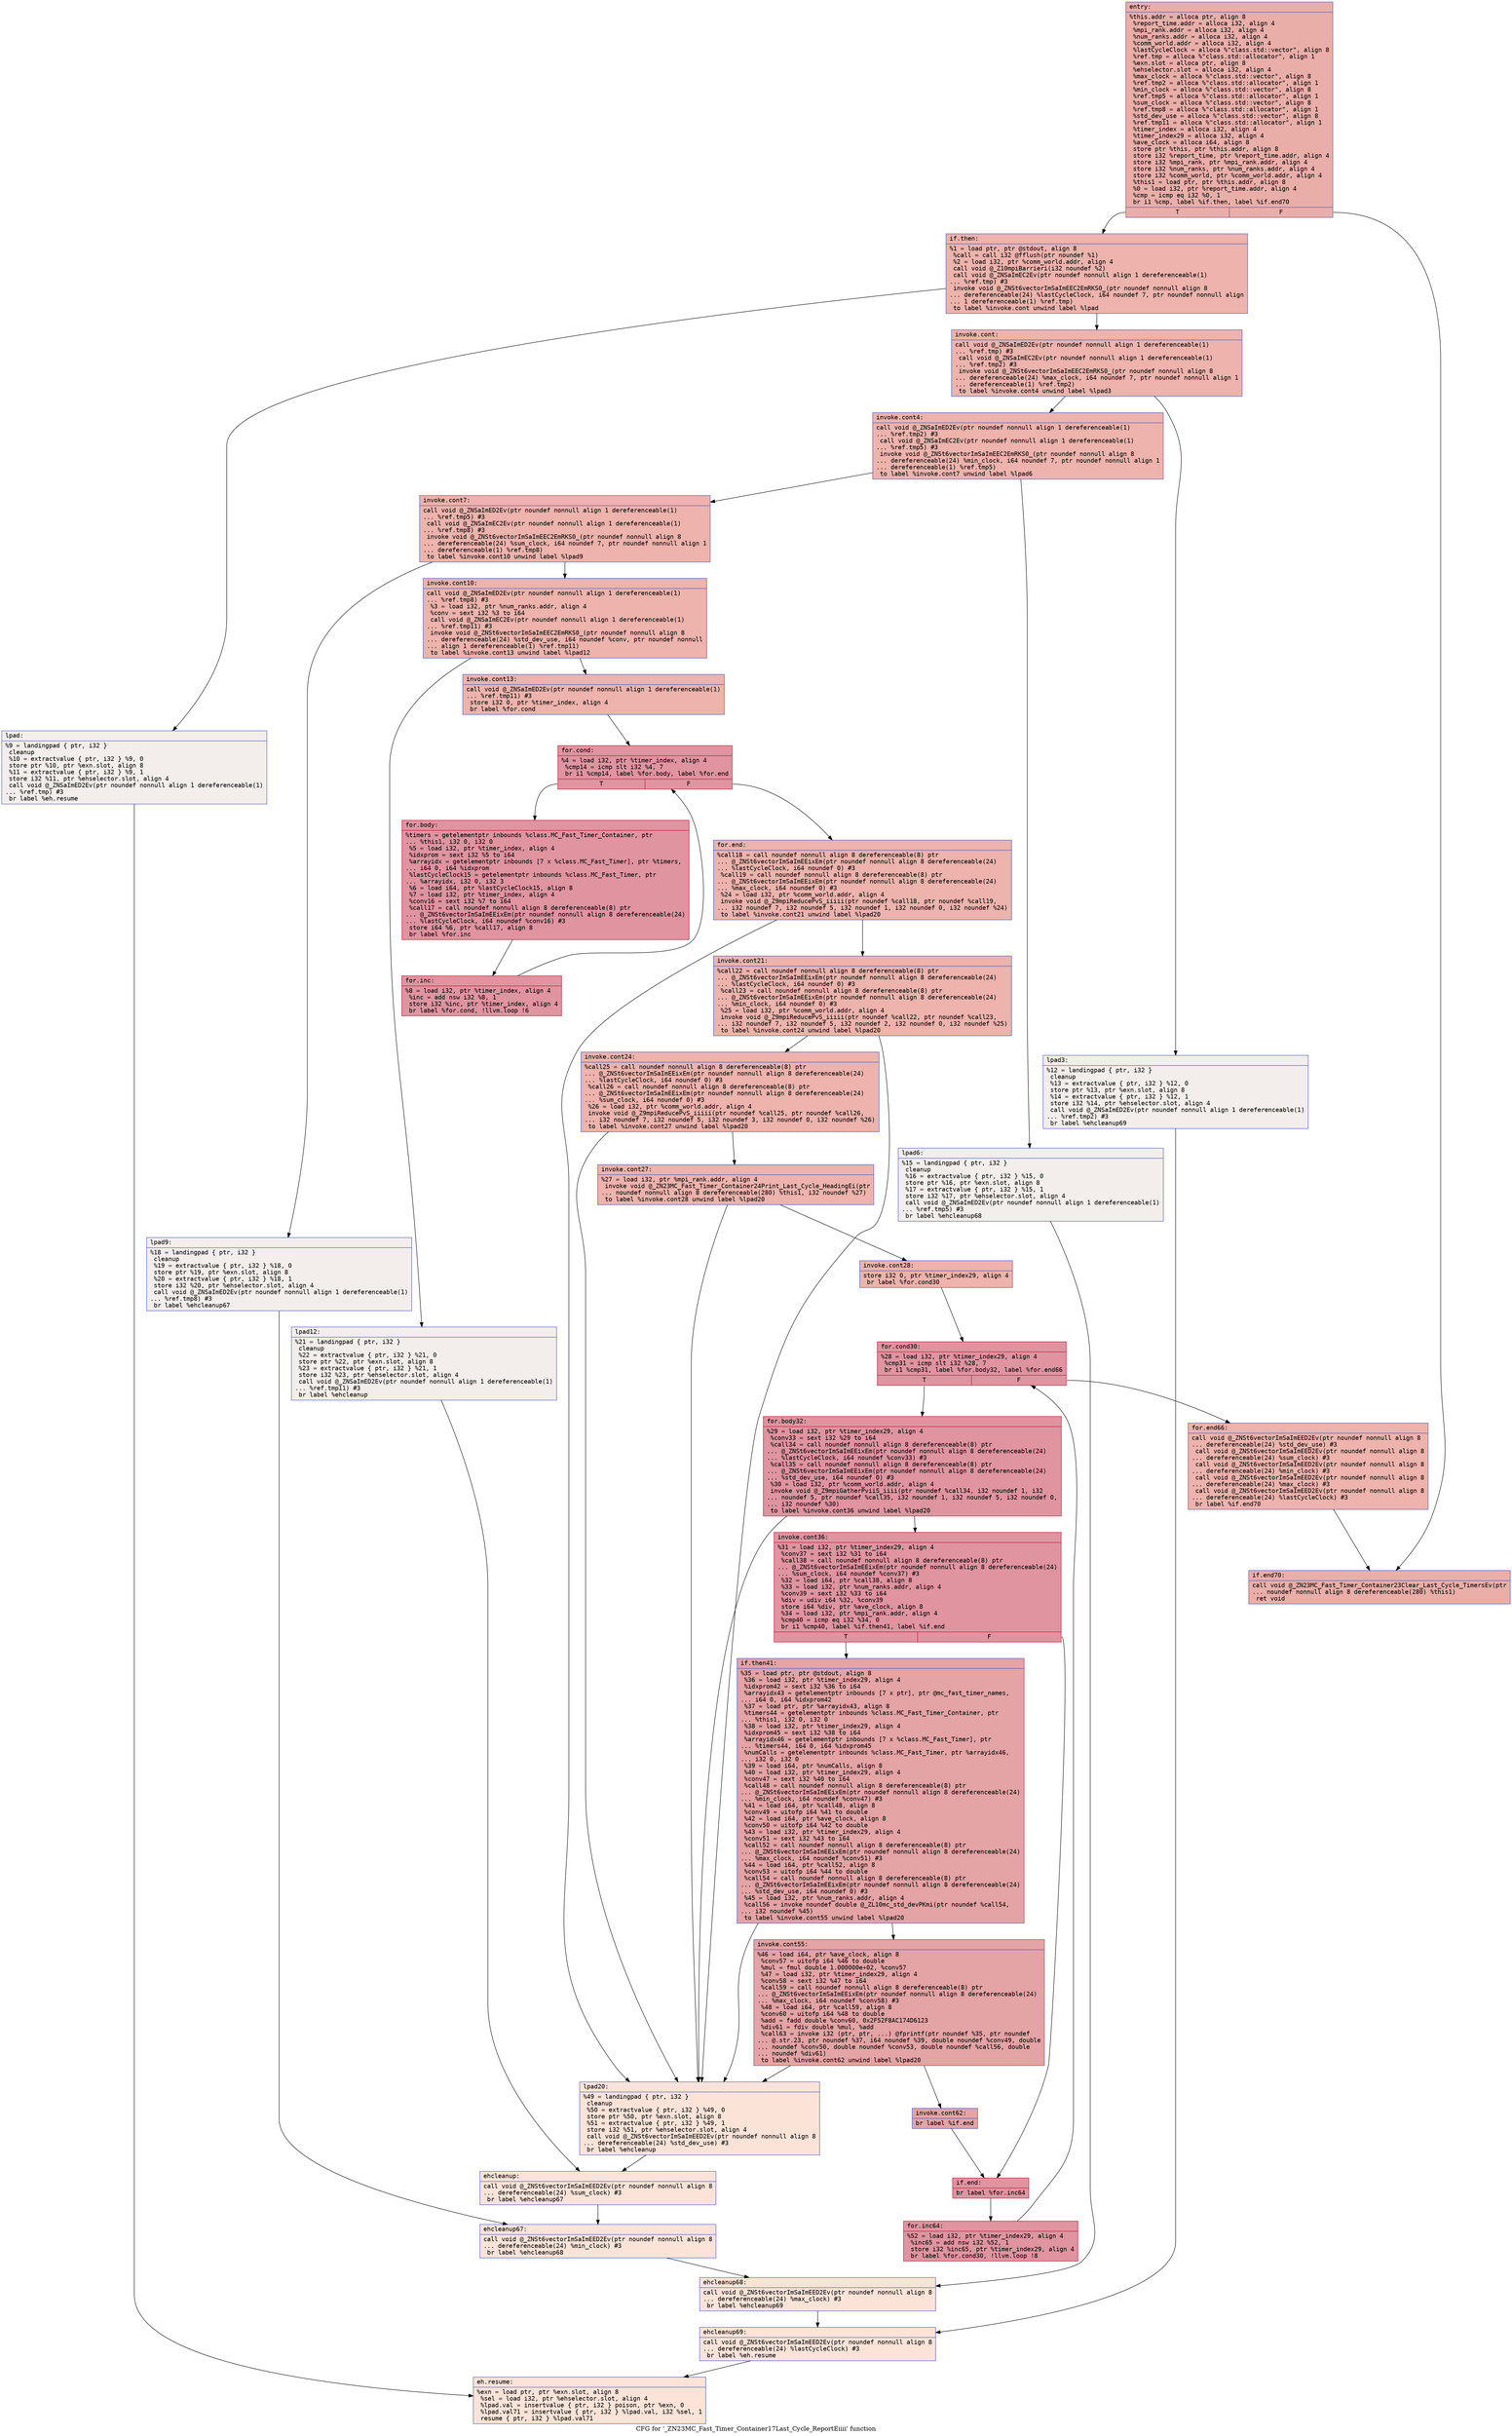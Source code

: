 digraph "CFG for '_ZN23MC_Fast_Timer_Container17Last_Cycle_ReportEiiii' function" {
	label="CFG for '_ZN23MC_Fast_Timer_Container17Last_Cycle_ReportEiiii' function";

	Node0x55feb2d58530 [shape=record,color="#3d50c3ff", style=filled, fillcolor="#d0473d70" fontname="Courier",label="{entry:\l|  %this.addr = alloca ptr, align 8\l  %report_time.addr = alloca i32, align 4\l  %mpi_rank.addr = alloca i32, align 4\l  %num_ranks.addr = alloca i32, align 4\l  %comm_world.addr = alloca i32, align 4\l  %lastCycleClock = alloca %\"class.std::vector\", align 8\l  %ref.tmp = alloca %\"class.std::allocator\", align 1\l  %exn.slot = alloca ptr, align 8\l  %ehselector.slot = alloca i32, align 4\l  %max_clock = alloca %\"class.std::vector\", align 8\l  %ref.tmp2 = alloca %\"class.std::allocator\", align 1\l  %min_clock = alloca %\"class.std::vector\", align 8\l  %ref.tmp5 = alloca %\"class.std::allocator\", align 1\l  %sum_clock = alloca %\"class.std::vector\", align 8\l  %ref.tmp8 = alloca %\"class.std::allocator\", align 1\l  %std_dev_use = alloca %\"class.std::vector\", align 8\l  %ref.tmp11 = alloca %\"class.std::allocator\", align 1\l  %timer_index = alloca i32, align 4\l  %timer_index29 = alloca i32, align 4\l  %ave_clock = alloca i64, align 8\l  store ptr %this, ptr %this.addr, align 8\l  store i32 %report_time, ptr %report_time.addr, align 4\l  store i32 %mpi_rank, ptr %mpi_rank.addr, align 4\l  store i32 %num_ranks, ptr %num_ranks.addr, align 4\l  store i32 %comm_world, ptr %comm_world.addr, align 4\l  %this1 = load ptr, ptr %this.addr, align 8\l  %0 = load i32, ptr %report_time.addr, align 4\l  %cmp = icmp eq i32 %0, 1\l  br i1 %cmp, label %if.then, label %if.end70\l|{<s0>T|<s1>F}}"];
	Node0x55feb2d58530:s0 -> Node0x55feb2d5a150[tooltip="entry -> if.then\nProbability 50.00%" ];
	Node0x55feb2d58530:s1 -> Node0x55feb2d5a1c0[tooltip="entry -> if.end70\nProbability 50.00%" ];
	Node0x55feb2d5a150 [shape=record,color="#3d50c3ff", style=filled, fillcolor="#d6524470" fontname="Courier",label="{if.then:\l|  %1 = load ptr, ptr @stdout, align 8\l  %call = call i32 @fflush(ptr noundef %1)\l  %2 = load i32, ptr %comm_world.addr, align 4\l  call void @_Z10mpiBarrieri(i32 noundef %2)\l  call void @_ZNSaImEC2Ev(ptr noundef nonnull align 1 dereferenceable(1)\l... %ref.tmp) #3\l  invoke void @_ZNSt6vectorImSaImEEC2EmRKS0_(ptr noundef nonnull align 8\l... dereferenceable(24) %lastCycleClock, i64 noundef 7, ptr noundef nonnull align\l... 1 dereferenceable(1) %ref.tmp)\l          to label %invoke.cont unwind label %lpad\l}"];
	Node0x55feb2d5a150 -> Node0x55feb2d5a750[tooltip="if.then -> invoke.cont\nProbability 100.00%" ];
	Node0x55feb2d5a150 -> Node0x55feb2d5a7a0[tooltip="if.then -> lpad\nProbability 0.00%" ];
	Node0x55feb2d5a750 [shape=record,color="#3d50c3ff", style=filled, fillcolor="#d6524470" fontname="Courier",label="{invoke.cont:\l|  call void @_ZNSaImED2Ev(ptr noundef nonnull align 1 dereferenceable(1)\l... %ref.tmp) #3\l  call void @_ZNSaImEC2Ev(ptr noundef nonnull align 1 dereferenceable(1)\l... %ref.tmp2) #3\l  invoke void @_ZNSt6vectorImSaImEEC2EmRKS0_(ptr noundef nonnull align 8\l... dereferenceable(24) %max_clock, i64 noundef 7, ptr noundef nonnull align 1\l... dereferenceable(1) %ref.tmp2)\l          to label %invoke.cont4 unwind label %lpad3\l}"];
	Node0x55feb2d5a750 -> Node0x55feb2d5ac30[tooltip="invoke.cont -> invoke.cont4\nProbability 100.00%" ];
	Node0x55feb2d5a750 -> Node0x55feb2d5ac80[tooltip="invoke.cont -> lpad3\nProbability 0.00%" ];
	Node0x55feb2d5ac30 [shape=record,color="#3d50c3ff", style=filled, fillcolor="#d6524470" fontname="Courier",label="{invoke.cont4:\l|  call void @_ZNSaImED2Ev(ptr noundef nonnull align 1 dereferenceable(1)\l... %ref.tmp2) #3\l  call void @_ZNSaImEC2Ev(ptr noundef nonnull align 1 dereferenceable(1)\l... %ref.tmp5) #3\l  invoke void @_ZNSt6vectorImSaImEEC2EmRKS0_(ptr noundef nonnull align 8\l... dereferenceable(24) %min_clock, i64 noundef 7, ptr noundef nonnull align 1\l... dereferenceable(1) %ref.tmp5)\l          to label %invoke.cont7 unwind label %lpad6\l}"];
	Node0x55feb2d5ac30 -> Node0x55feb2d5b110[tooltip="invoke.cont4 -> invoke.cont7\nProbability 100.00%" ];
	Node0x55feb2d5ac30 -> Node0x55feb2d5b160[tooltip="invoke.cont4 -> lpad6\nProbability 0.00%" ];
	Node0x55feb2d5b110 [shape=record,color="#3d50c3ff", style=filled, fillcolor="#d6524470" fontname="Courier",label="{invoke.cont7:\l|  call void @_ZNSaImED2Ev(ptr noundef nonnull align 1 dereferenceable(1)\l... %ref.tmp5) #3\l  call void @_ZNSaImEC2Ev(ptr noundef nonnull align 1 dereferenceable(1)\l... %ref.tmp8) #3\l  invoke void @_ZNSt6vectorImSaImEEC2EmRKS0_(ptr noundef nonnull align 8\l... dereferenceable(24) %sum_clock, i64 noundef 7, ptr noundef nonnull align 1\l... dereferenceable(1) %ref.tmp8)\l          to label %invoke.cont10 unwind label %lpad9\l}"];
	Node0x55feb2d5b110 -> Node0x55feb2d5b5f0[tooltip="invoke.cont7 -> invoke.cont10\nProbability 100.00%" ];
	Node0x55feb2d5b110 -> Node0x55feb2d5b640[tooltip="invoke.cont7 -> lpad9\nProbability 0.00%" ];
	Node0x55feb2d5b5f0 [shape=record,color="#3d50c3ff", style=filled, fillcolor="#d6524470" fontname="Courier",label="{invoke.cont10:\l|  call void @_ZNSaImED2Ev(ptr noundef nonnull align 1 dereferenceable(1)\l... %ref.tmp8) #3\l  %3 = load i32, ptr %num_ranks.addr, align 4\l  %conv = sext i32 %3 to i64\l  call void @_ZNSaImEC2Ev(ptr noundef nonnull align 1 dereferenceable(1)\l... %ref.tmp11) #3\l  invoke void @_ZNSt6vectorImSaImEEC2EmRKS0_(ptr noundef nonnull align 8\l... dereferenceable(24) %std_dev_use, i64 noundef %conv, ptr noundef nonnull\l... align 1 dereferenceable(1) %ref.tmp11)\l          to label %invoke.cont13 unwind label %lpad12\l}"];
	Node0x55feb2d5b5f0 -> Node0x55feb2d5bbe0[tooltip="invoke.cont10 -> invoke.cont13\nProbability 100.00%" ];
	Node0x55feb2d5b5f0 -> Node0x55feb2d5bc30[tooltip="invoke.cont10 -> lpad12\nProbability 0.00%" ];
	Node0x55feb2d5bbe0 [shape=record,color="#3d50c3ff", style=filled, fillcolor="#d6524470" fontname="Courier",label="{invoke.cont13:\l|  call void @_ZNSaImED2Ev(ptr noundef nonnull align 1 dereferenceable(1)\l... %ref.tmp11) #3\l  store i32 0, ptr %timer_index, align 4\l  br label %for.cond\l}"];
	Node0x55feb2d5bbe0 -> Node0x55feb2d5c050[tooltip="invoke.cont13 -> for.cond\nProbability 100.00%" ];
	Node0x55feb2d5c050 [shape=record,color="#b70d28ff", style=filled, fillcolor="#b70d2870" fontname="Courier",label="{for.cond:\l|  %4 = load i32, ptr %timer_index, align 4\l  %cmp14 = icmp slt i32 %4, 7\l  br i1 %cmp14, label %for.body, label %for.end\l|{<s0>T|<s1>F}}"];
	Node0x55feb2d5c050:s0 -> Node0x55feb2d5c220[tooltip="for.cond -> for.body\nProbability 96.88%" ];
	Node0x55feb2d5c050:s1 -> Node0x55feb2d5c270[tooltip="for.cond -> for.end\nProbability 3.12%" ];
	Node0x55feb2d5c220 [shape=record,color="#b70d28ff", style=filled, fillcolor="#b70d2870" fontname="Courier",label="{for.body:\l|  %timers = getelementptr inbounds %class.MC_Fast_Timer_Container, ptr\l... %this1, i32 0, i32 0\l  %5 = load i32, ptr %timer_index, align 4\l  %idxprom = sext i32 %5 to i64\l  %arrayidx = getelementptr inbounds [7 x %class.MC_Fast_Timer], ptr %timers,\l... i64 0, i64 %idxprom\l  %lastCycleClock15 = getelementptr inbounds %class.MC_Fast_Timer, ptr\l... %arrayidx, i32 0, i32 3\l  %6 = load i64, ptr %lastCycleClock15, align 8\l  %7 = load i32, ptr %timer_index, align 4\l  %conv16 = sext i32 %7 to i64\l  %call17 = call noundef nonnull align 8 dereferenceable(8) ptr\l... @_ZNSt6vectorImSaImEEixEm(ptr noundef nonnull align 8 dereferenceable(24)\l... %lastCycleClock, i64 noundef %conv16) #3\l  store i64 %6, ptr %call17, align 8\l  br label %for.inc\l}"];
	Node0x55feb2d5c220 -> Node0x55feb2d5d210[tooltip="for.body -> for.inc\nProbability 100.00%" ];
	Node0x55feb2d5d210 [shape=record,color="#b70d28ff", style=filled, fillcolor="#b70d2870" fontname="Courier",label="{for.inc:\l|  %8 = load i32, ptr %timer_index, align 4\l  %inc = add nsw i32 %8, 1\l  store i32 %inc, ptr %timer_index, align 4\l  br label %for.cond, !llvm.loop !6\l}"];
	Node0x55feb2d5d210 -> Node0x55feb2d5c050[tooltip="for.inc -> for.cond\nProbability 100.00%" ];
	Node0x55feb2d5a7a0 [shape=record,color="#3d50c3ff", style=filled, fillcolor="#e5d8d170" fontname="Courier",label="{lpad:\l|  %9 = landingpad \{ ptr, i32 \}\l          cleanup\l  %10 = extractvalue \{ ptr, i32 \} %9, 0\l  store ptr %10, ptr %exn.slot, align 8\l  %11 = extractvalue \{ ptr, i32 \} %9, 1\l  store i32 %11, ptr %ehselector.slot, align 4\l  call void @_ZNSaImED2Ev(ptr noundef nonnull align 1 dereferenceable(1)\l... %ref.tmp) #3\l  br label %eh.resume\l}"];
	Node0x55feb2d5a7a0 -> Node0x55feb2d5d9d0[tooltip="lpad -> eh.resume\nProbability 100.00%" ];
	Node0x55feb2d5ac80 [shape=record,color="#3d50c3ff", style=filled, fillcolor="#e5d8d170" fontname="Courier",label="{lpad3:\l|  %12 = landingpad \{ ptr, i32 \}\l          cleanup\l  %13 = extractvalue \{ ptr, i32 \} %12, 0\l  store ptr %13, ptr %exn.slot, align 8\l  %14 = extractvalue \{ ptr, i32 \} %12, 1\l  store i32 %14, ptr %ehselector.slot, align 4\l  call void @_ZNSaImED2Ev(ptr noundef nonnull align 1 dereferenceable(1)\l... %ref.tmp2) #3\l  br label %ehcleanup69\l}"];
	Node0x55feb2d5ac80 -> Node0x55feb2d5de20[tooltip="lpad3 -> ehcleanup69\nProbability 100.00%" ];
	Node0x55feb2d5b160 [shape=record,color="#3d50c3ff", style=filled, fillcolor="#e5d8d170" fontname="Courier",label="{lpad6:\l|  %15 = landingpad \{ ptr, i32 \}\l          cleanup\l  %16 = extractvalue \{ ptr, i32 \} %15, 0\l  store ptr %16, ptr %exn.slot, align 8\l  %17 = extractvalue \{ ptr, i32 \} %15, 1\l  store i32 %17, ptr %ehselector.slot, align 4\l  call void @_ZNSaImED2Ev(ptr noundef nonnull align 1 dereferenceable(1)\l... %ref.tmp5) #3\l  br label %ehcleanup68\l}"];
	Node0x55feb2d5b160 -> Node0x55feb2d5e2d0[tooltip="lpad6 -> ehcleanup68\nProbability 100.00%" ];
	Node0x55feb2d5b640 [shape=record,color="#3d50c3ff", style=filled, fillcolor="#e5d8d170" fontname="Courier",label="{lpad9:\l|  %18 = landingpad \{ ptr, i32 \}\l          cleanup\l  %19 = extractvalue \{ ptr, i32 \} %18, 0\l  store ptr %19, ptr %exn.slot, align 8\l  %20 = extractvalue \{ ptr, i32 \} %18, 1\l  store i32 %20, ptr %ehselector.slot, align 4\l  call void @_ZNSaImED2Ev(ptr noundef nonnull align 1 dereferenceable(1)\l... %ref.tmp8) #3\l  br label %ehcleanup67\l}"];
	Node0x55feb2d5b640 -> Node0x55feb2d5e7b0[tooltip="lpad9 -> ehcleanup67\nProbability 100.00%" ];
	Node0x55feb2d5bc30 [shape=record,color="#3d50c3ff", style=filled, fillcolor="#e5d8d170" fontname="Courier",label="{lpad12:\l|  %21 = landingpad \{ ptr, i32 \}\l          cleanup\l  %22 = extractvalue \{ ptr, i32 \} %21, 0\l  store ptr %22, ptr %exn.slot, align 8\l  %23 = extractvalue \{ ptr, i32 \} %21, 1\l  store i32 %23, ptr %ehselector.slot, align 4\l  call void @_ZNSaImED2Ev(ptr noundef nonnull align 1 dereferenceable(1)\l... %ref.tmp11) #3\l  br label %ehcleanup\l}"];
	Node0x55feb2d5bc30 -> Node0x55feb2d5ec90[tooltip="lpad12 -> ehcleanup\nProbability 100.00%" ];
	Node0x55feb2d5c270 [shape=record,color="#3d50c3ff", style=filled, fillcolor="#d6524470" fontname="Courier",label="{for.end:\l|  %call18 = call noundef nonnull align 8 dereferenceable(8) ptr\l... @_ZNSt6vectorImSaImEEixEm(ptr noundef nonnull align 8 dereferenceable(24)\l... %lastCycleClock, i64 noundef 0) #3\l  %call19 = call noundef nonnull align 8 dereferenceable(8) ptr\l... @_ZNSt6vectorImSaImEEixEm(ptr noundef nonnull align 8 dereferenceable(24)\l... %max_clock, i64 noundef 0) #3\l  %24 = load i32, ptr %comm_world.addr, align 4\l  invoke void @_Z9mpiReducePvS_iiiii(ptr noundef %call18, ptr noundef %call19,\l... i32 noundef 7, i32 noundef 5, i32 noundef 1, i32 noundef 0, i32 noundef %24)\l          to label %invoke.cont21 unwind label %lpad20\l}"];
	Node0x55feb2d5c270 -> Node0x55feb2d5f130[tooltip="for.end -> invoke.cont21\nProbability 100.00%" ];
	Node0x55feb2d5c270 -> Node0x55feb2d5f180[tooltip="for.end -> lpad20\nProbability 0.00%" ];
	Node0x55feb2d5f130 [shape=record,color="#3d50c3ff", style=filled, fillcolor="#d6524470" fontname="Courier",label="{invoke.cont21:\l|  %call22 = call noundef nonnull align 8 dereferenceable(8) ptr\l... @_ZNSt6vectorImSaImEEixEm(ptr noundef nonnull align 8 dereferenceable(24)\l... %lastCycleClock, i64 noundef 0) #3\l  %call23 = call noundef nonnull align 8 dereferenceable(8) ptr\l... @_ZNSt6vectorImSaImEEixEm(ptr noundef nonnull align 8 dereferenceable(24)\l... %min_clock, i64 noundef 0) #3\l  %25 = load i32, ptr %comm_world.addr, align 4\l  invoke void @_Z9mpiReducePvS_iiiii(ptr noundef %call22, ptr noundef %call23,\l... i32 noundef 7, i32 noundef 5, i32 noundef 2, i32 noundef 0, i32 noundef %25)\l          to label %invoke.cont24 unwind label %lpad20\l}"];
	Node0x55feb2d5f130 -> Node0x55feb2d5f680[tooltip="invoke.cont21 -> invoke.cont24\nProbability 100.00%" ];
	Node0x55feb2d5f130 -> Node0x55feb2d5f180[tooltip="invoke.cont21 -> lpad20\nProbability 0.00%" ];
	Node0x55feb2d5f680 [shape=record,color="#3d50c3ff", style=filled, fillcolor="#d6524470" fontname="Courier",label="{invoke.cont24:\l|  %call25 = call noundef nonnull align 8 dereferenceable(8) ptr\l... @_ZNSt6vectorImSaImEEixEm(ptr noundef nonnull align 8 dereferenceable(24)\l... %lastCycleClock, i64 noundef 0) #3\l  %call26 = call noundef nonnull align 8 dereferenceable(8) ptr\l... @_ZNSt6vectorImSaImEEixEm(ptr noundef nonnull align 8 dereferenceable(24)\l... %sum_clock, i64 noundef 0) #3\l  %26 = load i32, ptr %comm_world.addr, align 4\l  invoke void @_Z9mpiReducePvS_iiiii(ptr noundef %call25, ptr noundef %call26,\l... i32 noundef 7, i32 noundef 5, i32 noundef 3, i32 noundef 0, i32 noundef %26)\l          to label %invoke.cont27 unwind label %lpad20\l}"];
	Node0x55feb2d5f680 -> Node0x55feb2d5fa70[tooltip="invoke.cont24 -> invoke.cont27\nProbability 100.00%" ];
	Node0x55feb2d5f680 -> Node0x55feb2d5f180[tooltip="invoke.cont24 -> lpad20\nProbability 0.00%" ];
	Node0x55feb2d5fa70 [shape=record,color="#3d50c3ff", style=filled, fillcolor="#d6524470" fontname="Courier",label="{invoke.cont27:\l|  %27 = load i32, ptr %mpi_rank.addr, align 4\l  invoke void @_ZN23MC_Fast_Timer_Container24Print_Last_Cycle_HeadingEi(ptr\l... noundef nonnull align 8 dereferenceable(280) %this1, i32 noundef %27)\l          to label %invoke.cont28 unwind label %lpad20\l}"];
	Node0x55feb2d5fa70 -> Node0x55feb2d5fdd0[tooltip="invoke.cont27 -> invoke.cont28\nProbability 100.00%" ];
	Node0x55feb2d5fa70 -> Node0x55feb2d5f180[tooltip="invoke.cont27 -> lpad20\nProbability 0.00%" ];
	Node0x55feb2d5fdd0 [shape=record,color="#3d50c3ff", style=filled, fillcolor="#d6524470" fontname="Courier",label="{invoke.cont28:\l|  store i32 0, ptr %timer_index29, align 4\l  br label %for.cond30\l}"];
	Node0x55feb2d5fdd0 -> Node0x55feb2d5fd80[tooltip="invoke.cont28 -> for.cond30\nProbability 100.00%" ];
	Node0x55feb2d5fd80 [shape=record,color="#b70d28ff", style=filled, fillcolor="#b70d2870" fontname="Courier",label="{for.cond30:\l|  %28 = load i32, ptr %timer_index29, align 4\l  %cmp31 = icmp slt i32 %28, 7\l  br i1 %cmp31, label %for.body32, label %for.end66\l|{<s0>T|<s1>F}}"];
	Node0x55feb2d5fd80:s0 -> Node0x55feb2d60100[tooltip="for.cond30 -> for.body32\nProbability 96.88%" ];
	Node0x55feb2d5fd80:s1 -> Node0x55feb2d60180[tooltip="for.cond30 -> for.end66\nProbability 3.12%" ];
	Node0x55feb2d60100 [shape=record,color="#b70d28ff", style=filled, fillcolor="#b70d2870" fontname="Courier",label="{for.body32:\l|  %29 = load i32, ptr %timer_index29, align 4\l  %conv33 = sext i32 %29 to i64\l  %call34 = call noundef nonnull align 8 dereferenceable(8) ptr\l... @_ZNSt6vectorImSaImEEixEm(ptr noundef nonnull align 8 dereferenceable(24)\l... %lastCycleClock, i64 noundef %conv33) #3\l  %call35 = call noundef nonnull align 8 dereferenceable(8) ptr\l... @_ZNSt6vectorImSaImEEixEm(ptr noundef nonnull align 8 dereferenceable(24)\l... %std_dev_use, i64 noundef 0) #3\l  %30 = load i32, ptr %comm_world.addr, align 4\l  invoke void @_Z9mpiGatherPviiS_iiii(ptr noundef %call34, i32 noundef 1, i32\l... noundef 5, ptr noundef %call35, i32 noundef 1, i32 noundef 5, i32 noundef 0,\l... i32 noundef %30)\l          to label %invoke.cont36 unwind label %lpad20\l}"];
	Node0x55feb2d60100 -> Node0x55feb2d607a0[tooltip="for.body32 -> invoke.cont36\nProbability 100.00%" ];
	Node0x55feb2d60100 -> Node0x55feb2d5f180[tooltip="for.body32 -> lpad20\nProbability 0.00%" ];
	Node0x55feb2d607a0 [shape=record,color="#b70d28ff", style=filled, fillcolor="#b70d2870" fontname="Courier",label="{invoke.cont36:\l|  %31 = load i32, ptr %timer_index29, align 4\l  %conv37 = sext i32 %31 to i64\l  %call38 = call noundef nonnull align 8 dereferenceable(8) ptr\l... @_ZNSt6vectorImSaImEEixEm(ptr noundef nonnull align 8 dereferenceable(24)\l... %sum_clock, i64 noundef %conv37) #3\l  %32 = load i64, ptr %call38, align 8\l  %33 = load i32, ptr %num_ranks.addr, align 4\l  %conv39 = sext i32 %33 to i64\l  %div = udiv i64 %32, %conv39\l  store i64 %div, ptr %ave_clock, align 8\l  %34 = load i32, ptr %mpi_rank.addr, align 4\l  %cmp40 = icmp eq i32 %34, 0\l  br i1 %cmp40, label %if.then41, label %if.end\l|{<s0>T|<s1>F}}"];
	Node0x55feb2d607a0:s0 -> Node0x55feb2d61080[tooltip="invoke.cont36 -> if.then41\nProbability 37.50%" ];
	Node0x55feb2d607a0:s1 -> Node0x55feb2d610d0[tooltip="invoke.cont36 -> if.end\nProbability 62.50%" ];
	Node0x55feb2d61080 [shape=record,color="#3d50c3ff", style=filled, fillcolor="#c32e3170" fontname="Courier",label="{if.then41:\l|  %35 = load ptr, ptr @stdout, align 8\l  %36 = load i32, ptr %timer_index29, align 4\l  %idxprom42 = sext i32 %36 to i64\l  %arrayidx43 = getelementptr inbounds [7 x ptr], ptr @mc_fast_timer_names,\l... i64 0, i64 %idxprom42\l  %37 = load ptr, ptr %arrayidx43, align 8\l  %timers44 = getelementptr inbounds %class.MC_Fast_Timer_Container, ptr\l... %this1, i32 0, i32 0\l  %38 = load i32, ptr %timer_index29, align 4\l  %idxprom45 = sext i32 %38 to i64\l  %arrayidx46 = getelementptr inbounds [7 x %class.MC_Fast_Timer], ptr\l... %timers44, i64 0, i64 %idxprom45\l  %numCalls = getelementptr inbounds %class.MC_Fast_Timer, ptr %arrayidx46,\l... i32 0, i32 0\l  %39 = load i64, ptr %numCalls, align 8\l  %40 = load i32, ptr %timer_index29, align 4\l  %conv47 = sext i32 %40 to i64\l  %call48 = call noundef nonnull align 8 dereferenceable(8) ptr\l... @_ZNSt6vectorImSaImEEixEm(ptr noundef nonnull align 8 dereferenceable(24)\l... %min_clock, i64 noundef %conv47) #3\l  %41 = load i64, ptr %call48, align 8\l  %conv49 = uitofp i64 %41 to double\l  %42 = load i64, ptr %ave_clock, align 8\l  %conv50 = uitofp i64 %42 to double\l  %43 = load i32, ptr %timer_index29, align 4\l  %conv51 = sext i32 %43 to i64\l  %call52 = call noundef nonnull align 8 dereferenceable(8) ptr\l... @_ZNSt6vectorImSaImEEixEm(ptr noundef nonnull align 8 dereferenceable(24)\l... %max_clock, i64 noundef %conv51) #3\l  %44 = load i64, ptr %call52, align 8\l  %conv53 = uitofp i64 %44 to double\l  %call54 = call noundef nonnull align 8 dereferenceable(8) ptr\l... @_ZNSt6vectorImSaImEEixEm(ptr noundef nonnull align 8 dereferenceable(24)\l... %std_dev_use, i64 noundef 0) #3\l  %45 = load i32, ptr %num_ranks.addr, align 4\l  %call56 = invoke noundef double @_ZL10mc_std_devPKmi(ptr noundef %call54,\l... i32 noundef %45)\l          to label %invoke.cont55 unwind label %lpad20\l}"];
	Node0x55feb2d61080 -> Node0x55feb2d5c9b0[tooltip="if.then41 -> invoke.cont55\nProbability 100.00%" ];
	Node0x55feb2d61080 -> Node0x55feb2d5f180[tooltip="if.then41 -> lpad20\nProbability 0.00%" ];
	Node0x55feb2d5c9b0 [shape=record,color="#3d50c3ff", style=filled, fillcolor="#c32e3170" fontname="Courier",label="{invoke.cont55:\l|  %46 = load i64, ptr %ave_clock, align 8\l  %conv57 = uitofp i64 %46 to double\l  %mul = fmul double 1.000000e+02, %conv57\l  %47 = load i32, ptr %timer_index29, align 4\l  %conv58 = sext i32 %47 to i64\l  %call59 = call noundef nonnull align 8 dereferenceable(8) ptr\l... @_ZNSt6vectorImSaImEEixEm(ptr noundef nonnull align 8 dereferenceable(24)\l... %max_clock, i64 noundef %conv58) #3\l  %48 = load i64, ptr %call59, align 8\l  %conv60 = uitofp i64 %48 to double\l  %add = fadd double %conv60, 0x2F52F8AC174D6123\l  %div61 = fdiv double %mul, %add\l  %call63 = invoke i32 (ptr, ptr, ...) @fprintf(ptr noundef %35, ptr noundef\l... @.str.23, ptr noundef %37, i64 noundef %39, double noundef %conv49, double\l... noundef %conv50, double noundef %conv53, double noundef %call56, double\l... noundef %div61)\l          to label %invoke.cont62 unwind label %lpad20\l}"];
	Node0x55feb2d5c9b0 -> Node0x55feb2d4fe00[tooltip="invoke.cont55 -> invoke.cont62\nProbability 100.00%" ];
	Node0x55feb2d5c9b0 -> Node0x55feb2d5f180[tooltip="invoke.cont55 -> lpad20\nProbability 0.00%" ];
	Node0x55feb2d4fe00 [shape=record,color="#3d50c3ff", style=filled, fillcolor="#c32e3170" fontname="Courier",label="{invoke.cont62:\l|  br label %if.end\l}"];
	Node0x55feb2d4fe00 -> Node0x55feb2d610d0[tooltip="invoke.cont62 -> if.end\nProbability 100.00%" ];
	Node0x55feb2d5f180 [shape=record,color="#3d50c3ff", style=filled, fillcolor="#f6bfa670" fontname="Courier",label="{lpad20:\l|  %49 = landingpad \{ ptr, i32 \}\l          cleanup\l  %50 = extractvalue \{ ptr, i32 \} %49, 0\l  store ptr %50, ptr %exn.slot, align 8\l  %51 = extractvalue \{ ptr, i32 \} %49, 1\l  store i32 %51, ptr %ehselector.slot, align 4\l  call void @_ZNSt6vectorImSaImEED2Ev(ptr noundef nonnull align 8\l... dereferenceable(24) %std_dev_use) #3\l  br label %ehcleanup\l}"];
	Node0x55feb2d5f180 -> Node0x55feb2d5ec90[tooltip="lpad20 -> ehcleanup\nProbability 100.00%" ];
	Node0x55feb2d610d0 [shape=record,color="#b70d28ff", style=filled, fillcolor="#b70d2870" fontname="Courier",label="{if.end:\l|  br label %for.inc64\l}"];
	Node0x55feb2d610d0 -> Node0x55feb2d66250[tooltip="if.end -> for.inc64\nProbability 100.00%" ];
	Node0x55feb2d66250 [shape=record,color="#b70d28ff", style=filled, fillcolor="#b70d2870" fontname="Courier",label="{for.inc64:\l|  %52 = load i32, ptr %timer_index29, align 4\l  %inc65 = add nsw i32 %52, 1\l  store i32 %inc65, ptr %timer_index29, align 4\l  br label %for.cond30, !llvm.loop !8\l}"];
	Node0x55feb2d66250 -> Node0x55feb2d5fd80[tooltip="for.inc64 -> for.cond30\nProbability 100.00%" ];
	Node0x55feb2d60180 [shape=record,color="#3d50c3ff", style=filled, fillcolor="#d6524470" fontname="Courier",label="{for.end66:\l|  call void @_ZNSt6vectorImSaImEED2Ev(ptr noundef nonnull align 8\l... dereferenceable(24) %std_dev_use) #3\l  call void @_ZNSt6vectorImSaImEED2Ev(ptr noundef nonnull align 8\l... dereferenceable(24) %sum_clock) #3\l  call void @_ZNSt6vectorImSaImEED2Ev(ptr noundef nonnull align 8\l... dereferenceable(24) %min_clock) #3\l  call void @_ZNSt6vectorImSaImEED2Ev(ptr noundef nonnull align 8\l... dereferenceable(24) %max_clock) #3\l  call void @_ZNSt6vectorImSaImEED2Ev(ptr noundef nonnull align 8\l... dereferenceable(24) %lastCycleClock) #3\l  br label %if.end70\l}"];
	Node0x55feb2d60180 -> Node0x55feb2d5a1c0[tooltip="for.end66 -> if.end70\nProbability 100.00%" ];
	Node0x55feb2d5ec90 [shape=record,color="#3d50c3ff", style=filled, fillcolor="#f6bfa670" fontname="Courier",label="{ehcleanup:\l|  call void @_ZNSt6vectorImSaImEED2Ev(ptr noundef nonnull align 8\l... dereferenceable(24) %sum_clock) #3\l  br label %ehcleanup67\l}"];
	Node0x55feb2d5ec90 -> Node0x55feb2d5e7b0[tooltip="ehcleanup -> ehcleanup67\nProbability 100.00%" ];
	Node0x55feb2d5e7b0 [shape=record,color="#3d50c3ff", style=filled, fillcolor="#f6bfa670" fontname="Courier",label="{ehcleanup67:\l|  call void @_ZNSt6vectorImSaImEED2Ev(ptr noundef nonnull align 8\l... dereferenceable(24) %min_clock) #3\l  br label %ehcleanup68\l}"];
	Node0x55feb2d5e7b0 -> Node0x55feb2d5e2d0[tooltip="ehcleanup67 -> ehcleanup68\nProbability 100.00%" ];
	Node0x55feb2d5e2d0 [shape=record,color="#3d50c3ff", style=filled, fillcolor="#f6bfa670" fontname="Courier",label="{ehcleanup68:\l|  call void @_ZNSt6vectorImSaImEED2Ev(ptr noundef nonnull align 8\l... dereferenceable(24) %max_clock) #3\l  br label %ehcleanup69\l}"];
	Node0x55feb2d5e2d0 -> Node0x55feb2d5de20[tooltip="ehcleanup68 -> ehcleanup69\nProbability 100.00%" ];
	Node0x55feb2d5de20 [shape=record,color="#3d50c3ff", style=filled, fillcolor="#f6bfa670" fontname="Courier",label="{ehcleanup69:\l|  call void @_ZNSt6vectorImSaImEED2Ev(ptr noundef nonnull align 8\l... dereferenceable(24) %lastCycleClock) #3\l  br label %eh.resume\l}"];
	Node0x55feb2d5de20 -> Node0x55feb2d5d9d0[tooltip="ehcleanup69 -> eh.resume\nProbability 100.00%" ];
	Node0x55feb2d5a1c0 [shape=record,color="#3d50c3ff", style=filled, fillcolor="#d0473d70" fontname="Courier",label="{if.end70:\l|  call void @_ZN23MC_Fast_Timer_Container23Clear_Last_Cycle_TimersEv(ptr\l... noundef nonnull align 8 dereferenceable(280) %this1)\l  ret void\l}"];
	Node0x55feb2d5d9d0 [shape=record,color="#3d50c3ff", style=filled, fillcolor="#f6bfa670" fontname="Courier",label="{eh.resume:\l|  %exn = load ptr, ptr %exn.slot, align 8\l  %sel = load i32, ptr %ehselector.slot, align 4\l  %lpad.val = insertvalue \{ ptr, i32 \} poison, ptr %exn, 0\l  %lpad.val71 = insertvalue \{ ptr, i32 \} %lpad.val, i32 %sel, 1\l  resume \{ ptr, i32 \} %lpad.val71\l}"];
}
